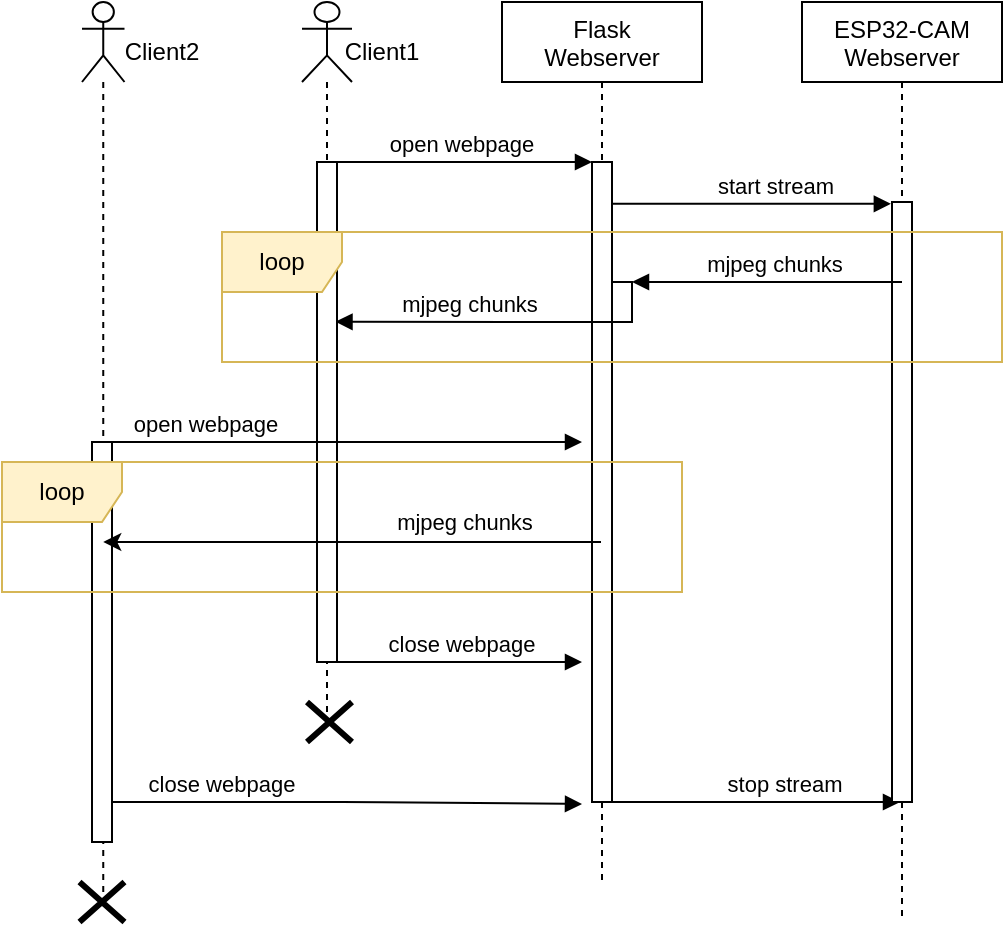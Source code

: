 <mxfile version="21.3.7" type="device">
  <diagram id="kgpKYQtTHZ0yAKxKKP6v" name="Page-1">
    <mxGraphModel dx="864" dy="516" grid="1" gridSize="10" guides="1" tooltips="1" connect="1" arrows="1" fold="1" page="1" pageScale="1" pageWidth="850" pageHeight="1100" math="0" shadow="0">
      <root>
        <mxCell id="0" />
        <mxCell id="1" parent="0" />
        <mxCell id="aLJtTbbP9KNemyPxutxg-3" value="start stream" style="verticalAlign=bottom;endArrow=block;shadow=0;strokeWidth=1;entryX=-0.057;entryY=0.003;entryDx=0;entryDy=0;entryPerimeter=0;" parent="1" source="3nuBFxr9cyL0pnOWT2aG-5" target="aLJtTbbP9KNemyPxutxg-2" edge="1">
          <mxGeometry x="0.202" relative="1" as="geometry">
            <mxPoint x="370" y="181" as="sourcePoint" />
            <mxPoint x="516.45" y="180.58" as="targetPoint" />
            <mxPoint as="offset" />
          </mxGeometry>
        </mxCell>
        <mxCell id="3nuBFxr9cyL0pnOWT2aG-5" value="Flask &#xa;Webserver" style="shape=umlLifeline;perimeter=lifelinePerimeter;container=1;collapsible=0;recursiveResize=0;rounded=0;shadow=0;strokeWidth=1;" parent="1" vertex="1">
          <mxGeometry x="260" y="80" width="100" height="440" as="geometry" />
        </mxCell>
        <mxCell id="3nuBFxr9cyL0pnOWT2aG-6" value="" style="points=[];perimeter=orthogonalPerimeter;rounded=0;shadow=0;strokeWidth=1;" parent="3nuBFxr9cyL0pnOWT2aG-5" vertex="1">
          <mxGeometry x="45" y="80" width="10" height="320" as="geometry" />
        </mxCell>
        <mxCell id="aLJtTbbP9KNemyPxutxg-6" value="" style="points=[];perimeter=orthogonalPerimeter;rounded=0;shadow=0;strokeWidth=1;" parent="3nuBFxr9cyL0pnOWT2aG-5" vertex="1">
          <mxGeometry x="55" y="140" width="10" height="20" as="geometry" />
        </mxCell>
        <mxCell id="GluO-uRs4UZaKFrnOnQ_-44" value="stop stream" style="verticalAlign=bottom;endArrow=block;shadow=0;strokeWidth=1;entryX=-0.057;entryY=0.003;entryDx=0;entryDy=0;entryPerimeter=0;" parent="3nuBFxr9cyL0pnOWT2aG-5" edge="1">
          <mxGeometry x="0.202" relative="1" as="geometry">
            <mxPoint x="55" y="400" as="sourcePoint" />
            <mxPoint x="199" y="400" as="targetPoint" />
            <mxPoint as="offset" />
          </mxGeometry>
        </mxCell>
        <mxCell id="3nuBFxr9cyL0pnOWT2aG-8" value="open webpage" style="verticalAlign=bottom;endArrow=block;entryX=0;entryY=0;shadow=0;strokeWidth=1;" parent="1" target="3nuBFxr9cyL0pnOWT2aG-6" edge="1">
          <mxGeometry relative="1" as="geometry">
            <mxPoint x="175" y="160.0" as="sourcePoint" />
            <mxPoint as="offset" />
          </mxGeometry>
        </mxCell>
        <mxCell id="aLJtTbbP9KNemyPxutxg-1" value="ESP32-CAM&#xa;Webserver" style="shape=umlLifeline;perimeter=lifelinePerimeter;container=1;collapsible=0;recursiveResize=0;rounded=0;shadow=0;strokeWidth=1;" parent="1" vertex="1">
          <mxGeometry x="410" y="80" width="100" height="460" as="geometry" />
        </mxCell>
        <mxCell id="aLJtTbbP9KNemyPxutxg-2" value="" style="points=[];perimeter=orthogonalPerimeter;rounded=0;shadow=0;strokeWidth=1;" parent="aLJtTbbP9KNemyPxutxg-1" vertex="1">
          <mxGeometry x="45" y="100" width="10" height="300" as="geometry" />
        </mxCell>
        <mxCell id="aLJtTbbP9KNemyPxutxg-5" value="mjpeg chunks" style="verticalAlign=bottom;endArrow=block;shadow=0;strokeWidth=1;" parent="1" target="aLJtTbbP9KNemyPxutxg-6" edge="1">
          <mxGeometry x="-0.062" relative="1" as="geometry">
            <mxPoint x="460" y="220" as="sourcePoint" />
            <mxPoint x="360" y="240" as="targetPoint" />
            <mxPoint as="offset" />
            <Array as="points" />
          </mxGeometry>
        </mxCell>
        <mxCell id="3nuBFxr9cyL0pnOWT2aG-9" value="mjpeg chunks" style="verticalAlign=bottom;endArrow=block;shadow=0;strokeWidth=1;entryX=1.176;entryY=0.321;entryDx=0;entryDy=0;entryPerimeter=0;" parent="1" edge="1">
          <mxGeometry x="0.06" relative="1" as="geometry">
            <mxPoint x="320" y="240" as="sourcePoint" />
            <mxPoint x="176.76" y="239.88" as="targetPoint" />
            <Array as="points" />
            <mxPoint as="offset" />
          </mxGeometry>
        </mxCell>
        <mxCell id="GluO-uRs4UZaKFrnOnQ_-29" value="" style="shape=umlLifeline;perimeter=lifelinePerimeter;whiteSpace=wrap;html=1;container=1;dropTarget=0;collapsible=0;recursiveResize=0;outlineConnect=0;portConstraint=eastwest;newEdgeStyle={&quot;edgeStyle&quot;:&quot;elbowEdgeStyle&quot;,&quot;elbow&quot;:&quot;vertical&quot;,&quot;curved&quot;:0,&quot;rounded&quot;:0};participant=umlActor;" parent="1" vertex="1">
          <mxGeometry x="160" y="80" width="25" height="360" as="geometry" />
        </mxCell>
        <mxCell id="GluO-uRs4UZaKFrnOnQ_-30" value="" style="html=1;points=[];perimeter=orthogonalPerimeter;outlineConnect=0;targetShapes=umlLifeline;portConstraint=eastwest;newEdgeStyle={&quot;edgeStyle&quot;:&quot;elbowEdgeStyle&quot;,&quot;elbow&quot;:&quot;vertical&quot;,&quot;curved&quot;:0,&quot;rounded&quot;:0};" parent="GluO-uRs4UZaKFrnOnQ_-29" vertex="1">
          <mxGeometry x="7.5" y="80" width="10" height="250" as="geometry" />
        </mxCell>
        <mxCell id="GluO-uRs4UZaKFrnOnQ_-31" value="loop" style="shape=umlFrame;whiteSpace=wrap;html=1;pointerEvents=0;fillColor=#fff2cc;strokeColor=#d6b656;" parent="1" vertex="1">
          <mxGeometry x="120" y="195" width="390" height="65" as="geometry" />
        </mxCell>
        <mxCell id="GluO-uRs4UZaKFrnOnQ_-32" value="" style="shape=umlLifeline;perimeter=lifelinePerimeter;whiteSpace=wrap;html=1;container=1;dropTarget=0;collapsible=0;recursiveResize=0;outlineConnect=0;portConstraint=eastwest;newEdgeStyle={&quot;edgeStyle&quot;:&quot;elbowEdgeStyle&quot;,&quot;elbow&quot;:&quot;vertical&quot;,&quot;curved&quot;:0,&quot;rounded&quot;:0};participant=umlActor;" parent="1" vertex="1">
          <mxGeometry x="50" y="80" width="21.25" height="450" as="geometry" />
        </mxCell>
        <mxCell id="GluO-uRs4UZaKFrnOnQ_-33" value="" style="html=1;points=[];perimeter=orthogonalPerimeter;outlineConnect=0;targetShapes=umlLifeline;portConstraint=eastwest;newEdgeStyle={&quot;edgeStyle&quot;:&quot;elbowEdgeStyle&quot;,&quot;elbow&quot;:&quot;vertical&quot;,&quot;curved&quot;:0,&quot;rounded&quot;:0};" parent="GluO-uRs4UZaKFrnOnQ_-32" vertex="1">
          <mxGeometry x="5" y="220" width="10" height="200" as="geometry" />
        </mxCell>
        <mxCell id="GluO-uRs4UZaKFrnOnQ_-43" value="" style="shape=umlDestroy;whiteSpace=wrap;html=1;strokeWidth=3;targetShapes=umlLifeline;" parent="GluO-uRs4UZaKFrnOnQ_-32" vertex="1">
          <mxGeometry x="-1.25" y="440" width="22.5" height="20" as="geometry" />
        </mxCell>
        <mxCell id="GluO-uRs4UZaKFrnOnQ_-34" value="open webpage" style="verticalAlign=bottom;endArrow=block;shadow=0;strokeWidth=1;" parent="1" source="GluO-uRs4UZaKFrnOnQ_-33" edge="1">
          <mxGeometry x="-0.6" relative="1" as="geometry">
            <mxPoint x="100" y="320.0" as="sourcePoint" />
            <mxPoint as="offset" />
            <mxPoint x="300" y="300" as="targetPoint" />
            <Array as="points">
              <mxPoint x="130" y="300" />
            </Array>
          </mxGeometry>
        </mxCell>
        <mxCell id="GluO-uRs4UZaKFrnOnQ_-36" value="" style="endArrow=classic;html=1;rounded=0;" parent="1" source="3nuBFxr9cyL0pnOWT2aG-5" target="GluO-uRs4UZaKFrnOnQ_-32" edge="1">
          <mxGeometry width="50" height="50" relative="1" as="geometry">
            <mxPoint x="303" y="340" as="sourcePoint" />
            <mxPoint x="320" y="240" as="targetPoint" />
            <Array as="points">
              <mxPoint x="160" y="350" />
            </Array>
          </mxGeometry>
        </mxCell>
        <mxCell id="GluO-uRs4UZaKFrnOnQ_-37" value="mjpeg chunks" style="edgeLabel;html=1;align=center;verticalAlign=middle;resizable=0;points=[];" parent="GluO-uRs4UZaKFrnOnQ_-36" vertex="1" connectable="0">
          <mxGeometry x="-0.243" y="1" relative="1" as="geometry">
            <mxPoint x="25" y="-11" as="offset" />
          </mxGeometry>
        </mxCell>
        <mxCell id="GluO-uRs4UZaKFrnOnQ_-39" value="loop" style="shape=umlFrame;whiteSpace=wrap;html=1;pointerEvents=0;fillColor=#fff2cc;strokeColor=#d6b656;" parent="1" vertex="1">
          <mxGeometry x="10" y="310" width="340" height="65" as="geometry" />
        </mxCell>
        <mxCell id="GluO-uRs4UZaKFrnOnQ_-40" value="close webpage" style="verticalAlign=bottom;endArrow=block;entryX=0;entryY=0;shadow=0;strokeWidth=1;" parent="1" edge="1">
          <mxGeometry x="0.077" relative="1" as="geometry">
            <mxPoint x="170" y="410.0" as="sourcePoint" />
            <mxPoint as="offset" />
            <mxPoint x="300" y="410" as="targetPoint" />
          </mxGeometry>
        </mxCell>
        <mxCell id="GluO-uRs4UZaKFrnOnQ_-41" value="" style="shape=umlDestroy;whiteSpace=wrap;html=1;strokeWidth=3;targetShapes=umlLifeline;" parent="1" vertex="1">
          <mxGeometry x="162.5" y="430" width="22.5" height="20" as="geometry" />
        </mxCell>
        <mxCell id="GluO-uRs4UZaKFrnOnQ_-42" value="close webpage" style="verticalAlign=bottom;endArrow=block;shadow=0;strokeWidth=1;" parent="1" source="GluO-uRs4UZaKFrnOnQ_-33" edge="1">
          <mxGeometry x="-0.532" relative="1" as="geometry">
            <mxPoint x="120" y="500.0" as="sourcePoint" />
            <mxPoint as="offset" />
            <mxPoint x="300" y="481" as="targetPoint" />
            <Array as="points">
              <mxPoint x="190" y="480" />
            </Array>
          </mxGeometry>
        </mxCell>
        <mxCell id="EgjTCGQerBhfaMDJ07iG-1" value="Client1" style="text;html=1;strokeColor=none;fillColor=none;align=center;verticalAlign=middle;whiteSpace=wrap;rounded=0;" vertex="1" parent="1">
          <mxGeometry x="170" y="90" width="60" height="30" as="geometry" />
        </mxCell>
        <mxCell id="EgjTCGQerBhfaMDJ07iG-2" value="Client2" style="text;html=1;strokeColor=none;fillColor=none;align=center;verticalAlign=middle;whiteSpace=wrap;rounded=0;" vertex="1" parent="1">
          <mxGeometry x="60" y="90" width="60" height="30" as="geometry" />
        </mxCell>
      </root>
    </mxGraphModel>
  </diagram>
</mxfile>
